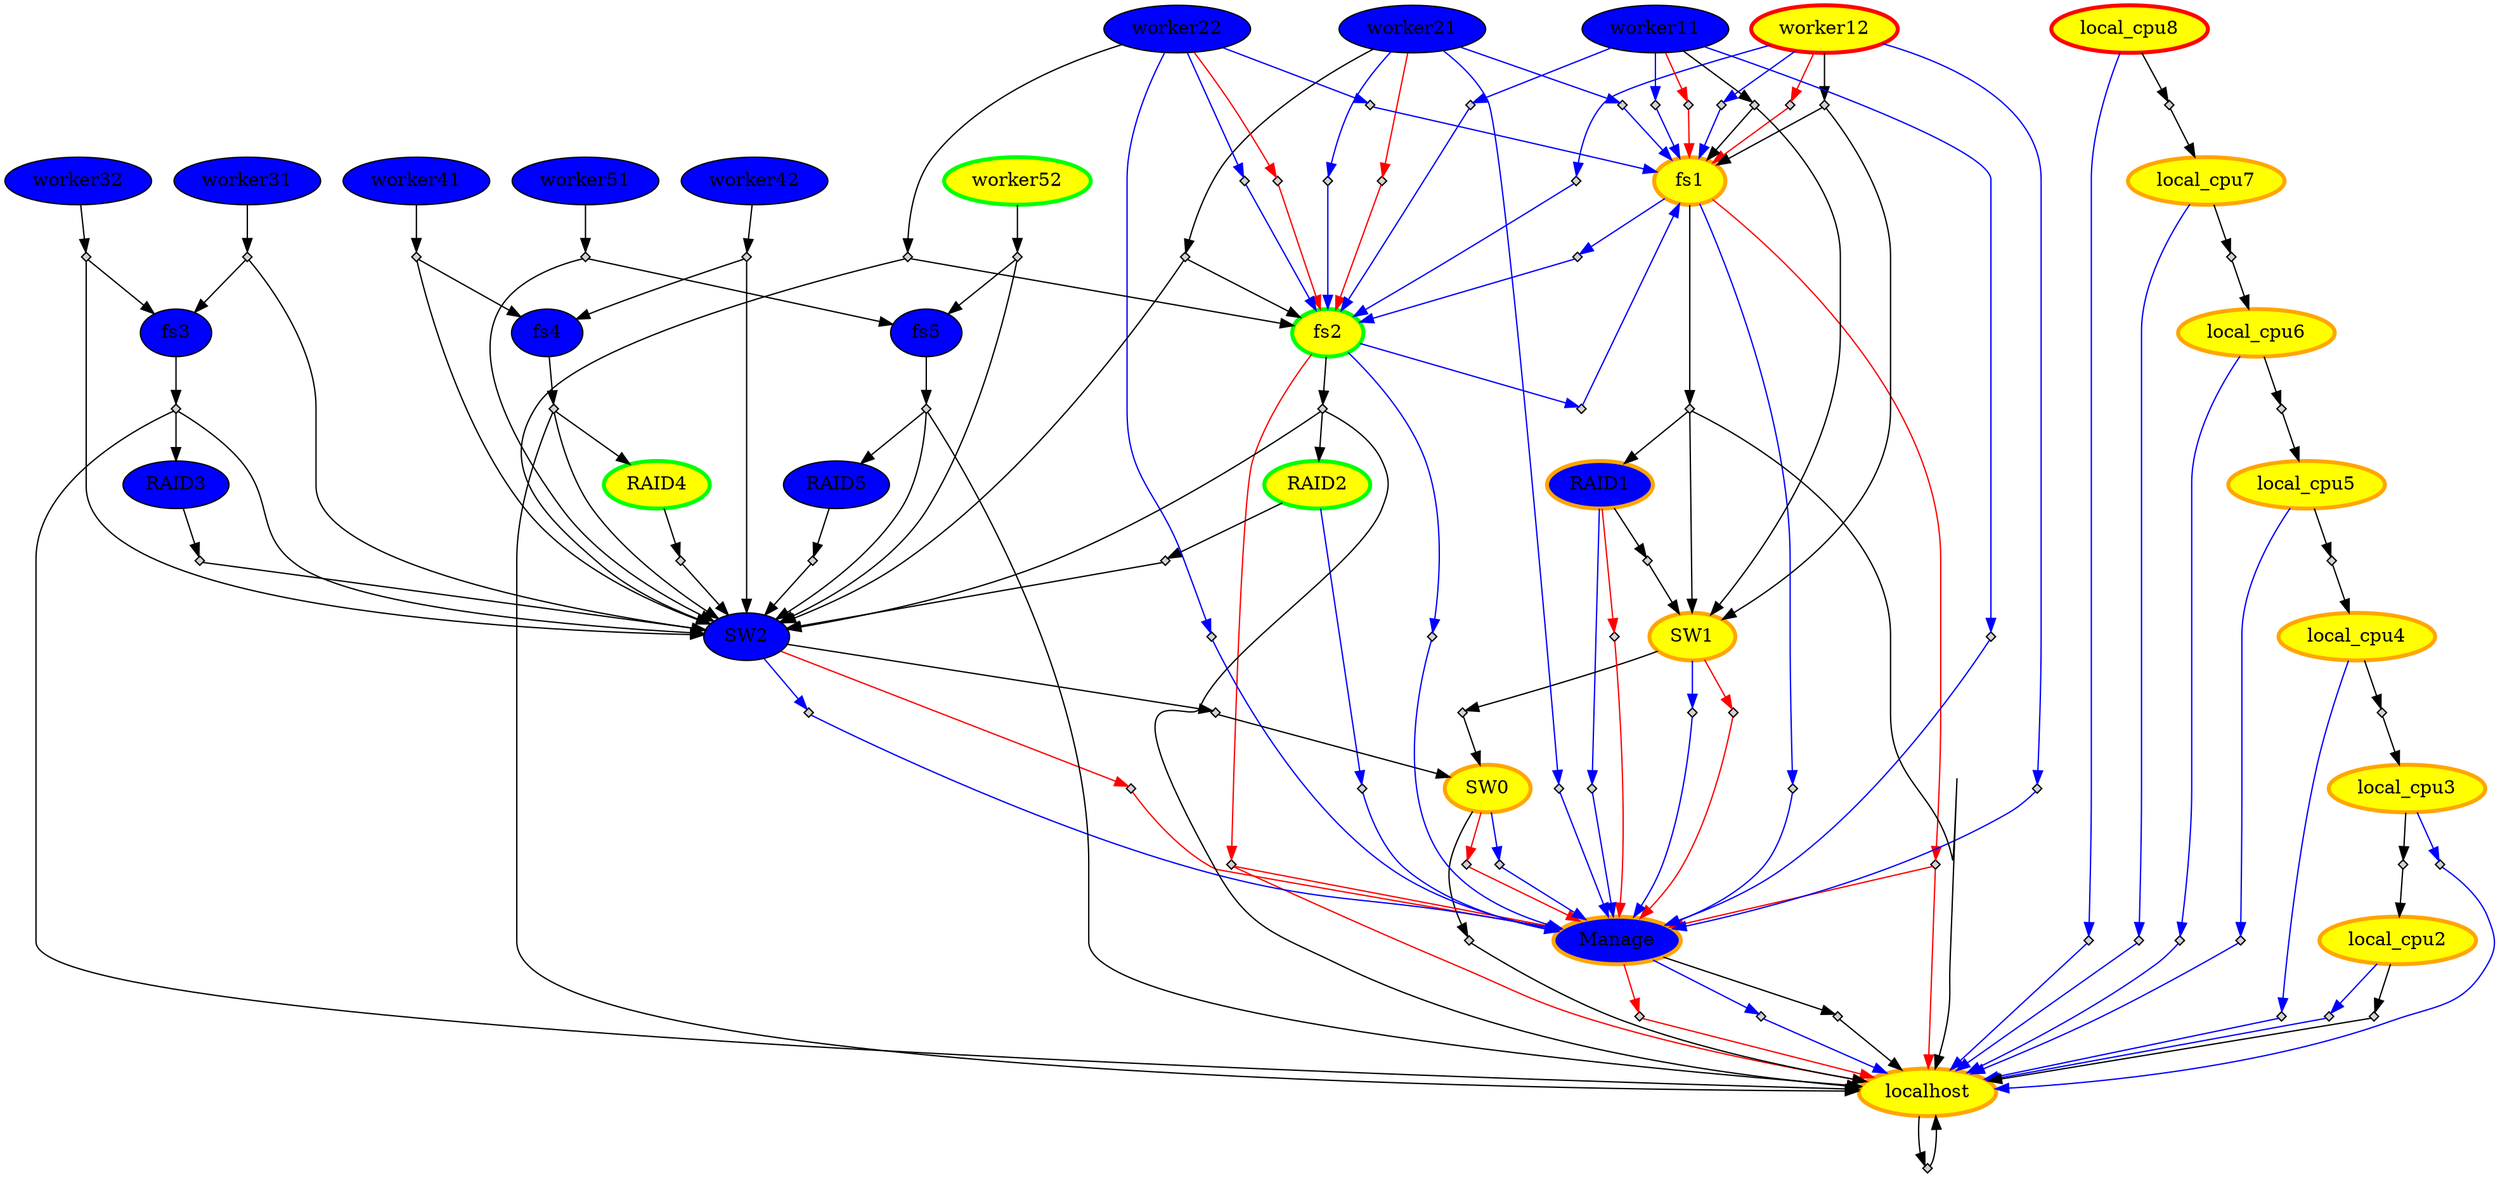 digraph CN { 
"worker42" [style="filled"	 color=black, fillcolor= blue] ;
"worker41" [style="filled"	 color=black, fillcolor= blue] ;
"fs1" [style="filled"	 color=orange, penwidth=3, fillcolor= yellow] ;
"fs2" [style="filled"	 color=green, penwidth=3, fillcolor= yellow] ;
"fs3" [style="filled"	 color=black, fillcolor= blue] ;
"fs4" [style="filled"	 color=black, fillcolor= blue] ;
"fs5" [style="filled"	 color=black, fillcolor= blue] ;
"worker12" [style="filled"	 color=red, penwidth=3, fillcolor= yellow] ;
"worker51" [style="filled"	 color=black, fillcolor= blue] ;
"worker11" [style="filled"	 color=black, fillcolor= blue] ;
"worker52" [style="filled"	 color=green, penwidth=3, fillcolor= yellow] ;
"worker32" [style="filled"	 color=black, fillcolor= blue] ;
"worker31" [style="filled"	 color=black, fillcolor= blue] ;
"local_cpu8" [style="filled"	 color=red, penwidth=3, fillcolor= yellow] ;
"local_cpu4" [style="filled"	 color=orange, penwidth=3, fillcolor= yellow] ;
"local_cpu5" [style="filled"	 color=orange, penwidth=3, fillcolor= yellow] ;
"local_cpu6" [style="filled"	 color=orange, penwidth=3, fillcolor= yellow] ;
"local_cpu7" [style="filled"	 color=orange, penwidth=3, fillcolor= yellow] ;
"local_cpu2" [style="filled"	 color=orange, penwidth=3, fillcolor= yellow] ;
"local_cpu3" [style="filled"	 color=orange, penwidth=3, fillcolor= yellow] ;
"Manage" [style="filled"	 color=orange, penwidth=3, fillcolor= blue] ;
"RAID5" [style="filled"	 color=black, fillcolor= blue] ;
"RAID4" [style="filled"	 color=green, penwidth=3, fillcolor= yellow] ;
"RAID1" [style="filled"	 color=orange, penwidth=3, fillcolor= blue] ;
"localhost" [style="filled"	 color=orange, penwidth=3, fillcolor= yellow] ;
"RAID3" [style="filled"	 color=black, fillcolor= blue] ;
"RAID2" [style="filled"	 color=green, penwidth=3, fillcolor= yellow] ;
"SW1" [style="filled"	 color=orange, penwidth=3, fillcolor= yellow] ;
"SW0" [style="filled"	 color=orange, penwidth=3, fillcolor= yellow] ;
"SW2" [style="filled"	 color=black, fillcolor= blue] ;
"worker21" [style="filled"	 color=black, fillcolor= blue] ;
"worker22" [style="filled"	 color=black, fillcolor= blue] ;
"RAID1" -> "OR:ON:RAID10" [color=red];
"OR:ON:RAID10" [shape=diamond, style=filled, label="", height=.1, width=.1];
   "OR:ON:RAID10" -> "Manage" [color=red];
"Manage" -> "OR:ON:Manage0" [color=red];
"OR:ON:Manage0" [shape=diamond, style=filled, label="", height=.1, width=.1];
   "OR:ON:Manage0" -> "localhost" [color=red];
"fs1" -> "OR:ON:fs10" [color=red];
"OR:ON:fs10" [shape=diamond, style=filled, label="", height=.1, width=.1];
   "OR:ON:fs10" -> "localhost" [color=red];
"OR:ON:fs10" -> "Manage" [color=red];
"fs2" -> "OR:ON:fs20" [color=red];
"OR:ON:fs20" [shape=diamond, style=filled, label="", height=.1, width=.1];
   "OR:ON:fs20" -> "localhost" [color=red];
"OR:ON:fs20" -> "Manage" [color=red];
"worker11" -> "OR:ON:worker110" [color=red];
"OR:ON:worker110" [shape=diamond, style=filled, label="", height=.1, width=.1];
   "OR:ON:worker110" -> "fs1" [color=red];
"worker12" -> "OR:ON:worker120" [color=red];
"OR:ON:worker120" [shape=diamond, style=filled, label="", height=.1, width=.1];
   "OR:ON:worker120" -> "fs1" [color=red];
"SW1" -> "OR:ON:SW10" [color=red];
"OR:ON:SW10" [shape=diamond, style=filled, label="", height=.1, width=.1];
   "OR:ON:SW10" -> "Manage" [color=red];
"SW0" -> "OR:ON:SW00" [color=red];
"OR:ON:SW00" [shape=diamond, style=filled, label="", height=.1, width=.1];
   "OR:ON:SW00" -> "Manage" [color=red];
"SW2" -> "OR:ON:SW20" [color=red];
"OR:ON:SW20" [shape=diamond, style=filled, label="", height=.1, width=.1];
   "OR:ON:SW20" -> "Manage" [color=red];
"worker21" -> "OR:ON:worker210" [color=red];
"OR:ON:worker210" [shape=diamond, style=filled, label="", height=.1, width=.1];
   "OR:ON:worker210" -> "fs2" [color=red];
"worker22" -> "OR:ON:worker220" [color=red];
"OR:ON:worker220" [shape=diamond, style=filled, label="", height=.1, width=.1];
   "OR:ON:worker220" -> "fs2" [color=red];
"local_cpu8" -> "OR:OFF:local_cpu80" [color=blue];
"OR:OFF:local_cpu80" [shape=diamond, style=filled, label="", height=.1, width=.1];
   "OR:OFF:local_cpu80" -> "localhost" [color=blue] ;
"local_cpu4" -> "OR:OFF:local_cpu40" [color=blue];
"OR:OFF:local_cpu40" [shape=diamond, style=filled, label="", height=.1, width=.1];
   "OR:OFF:local_cpu40" -> "localhost" [color=blue] ;
"local_cpu5" -> "OR:OFF:local_cpu50" [color=blue];
"OR:OFF:local_cpu50" [shape=diamond, style=filled, label="", height=.1, width=.1];
   "OR:OFF:local_cpu50" -> "localhost" [color=blue] ;
"local_cpu6" -> "OR:OFF:local_cpu60" [color=blue];
"OR:OFF:local_cpu60" [shape=diamond, style=filled, label="", height=.1, width=.1];
   "OR:OFF:local_cpu60" -> "localhost" [color=blue] ;
"local_cpu7" -> "OR:OFF:local_cpu70" [color=blue];
"OR:OFF:local_cpu70" [shape=diamond, style=filled, label="", height=.1, width=.1];
   "OR:OFF:local_cpu70" -> "localhost" [color=blue] ;
"local_cpu2" -> "OR:OFF:local_cpu20" [color=blue];
"OR:OFF:local_cpu20" [shape=diamond, style=filled, label="", height=.1, width=.1];
   "OR:OFF:local_cpu20" -> "localhost" [color=blue] ;
"local_cpu3" -> "OR:OFF:local_cpu30" [color=blue];
"OR:OFF:local_cpu30" [shape=diamond, style=filled, label="", height=.1, width=.1];
   "OR:OFF:local_cpu30" -> "localhost" [color=blue] ;
"RAID1" -> "OR:OFF:RAID10" [color=blue];
"OR:OFF:RAID10" [shape=diamond, style=filled, label="", height=.1, width=.1];
   "OR:OFF:RAID10" -> "Manage" [color=blue] ;
"worker12" -> "OR:OFF:worker120" [color=blue];
"OR:OFF:worker120" [shape=diamond, style=filled, label="", height=.1, width=.1];
   "OR:OFF:worker120" -> "fs1" [color=blue] ;
"worker12" -> "OR:OFF:worker121" [color=blue];
"OR:OFF:worker121" [shape=diamond, style=filled, label="", height=.1, width=.1];
   "OR:OFF:worker121" -> "fs2" [color=blue] ;
"worker12" -> "OR:OFF:worker122" [color=blue];
"OR:OFF:worker122" [shape=diamond, style=filled, label="", height=.1, width=.1];
   "OR:OFF:worker122" -> "Manage" [color=blue] ;
"Manage" -> "OR:OFF:Manage0" [color=blue];
"OR:OFF:Manage0" [shape=diamond, style=filled, label="", height=.1, width=.1];
   "OR:OFF:Manage0" -> "localhost" [color=blue] ;
"fs1" -> "OR:OFF:fs10" [color=blue];
"OR:OFF:fs10" [shape=diamond, style=filled, label="", height=.1, width=.1];
   "OR:OFF:fs10" -> "fs2" [color=blue] ;
"fs1" -> "OR:OFF:fs11" [color=blue];
"OR:OFF:fs11" [shape=diamond, style=filled, label="", height=.1, width=.1];
   "OR:OFF:fs11" -> "Manage" [color=blue] ;
"fs2" -> "OR:OFF:fs20" [color=blue];
"OR:OFF:fs20" [shape=diamond, style=filled, label="", height=.1, width=.1];
   "OR:OFF:fs20" -> "fs1" [color=blue] ;
"fs2" -> "OR:OFF:fs21" [color=blue];
"OR:OFF:fs21" [shape=diamond, style=filled, label="", height=.1, width=.1];
   "OR:OFF:fs21" -> "Manage" [color=blue] ;
"worker11" -> "OR:OFF:worker110" [color=blue];
"OR:OFF:worker110" [shape=diamond, style=filled, label="", height=.1, width=.1];
   "OR:OFF:worker110" -> "fs1" [color=blue] ;
"worker11" -> "OR:OFF:worker111" [color=blue];
"OR:OFF:worker111" [shape=diamond, style=filled, label="", height=.1, width=.1];
   "OR:OFF:worker111" -> "fs2" [color=blue] ;
"worker11" -> "OR:OFF:worker112" [color=blue];
"OR:OFF:worker112" [shape=diamond, style=filled, label="", height=.1, width=.1];
   "OR:OFF:worker112" -> "Manage" [color=blue] ;
"RAID2" -> "OR:OFF:RAID20" [color=blue];
"OR:OFF:RAID20" [shape=diamond, style=filled, label="", height=.1, width=.1];
   "OR:OFF:RAID20" -> "Manage" [color=blue] ;
"SW1" -> "OR:OFF:SW10" [color=blue];
"OR:OFF:SW10" [shape=diamond, style=filled, label="", height=.1, width=.1];
   "OR:OFF:SW10" -> "Manage" [color=blue] ;
"SW0" -> "OR:OFF:SW00" [color=blue];
"OR:OFF:SW00" [shape=diamond, style=filled, label="", height=.1, width=.1];
   "OR:OFF:SW00" -> "Manage" [color=blue] ;
"SW2" -> "OR:OFF:SW20" [color=blue];
"OR:OFF:SW20" [shape=diamond, style=filled, label="", height=.1, width=.1];
   "OR:OFF:SW20" -> "Manage" [color=blue] ;
"worker21" -> "OR:OFF:worker210" [color=blue];
"OR:OFF:worker210" [shape=diamond, style=filled, label="", height=.1, width=.1];
   "OR:OFF:worker210" -> "fs1" [color=blue] ;
"worker21" -> "OR:OFF:worker211" [color=blue];
"OR:OFF:worker211" [shape=diamond, style=filled, label="", height=.1, width=.1];
   "OR:OFF:worker211" -> "fs2" [color=blue] ;
"worker21" -> "OR:OFF:worker212" [color=blue];
"OR:OFF:worker212" [shape=diamond, style=filled, label="", height=.1, width=.1];
   "OR:OFF:worker212" -> "Manage" [color=blue] ;
"worker22" -> "OR:OFF:worker220" [color=blue];
"OR:OFF:worker220" [shape=diamond, style=filled, label="", height=.1, width=.1];
   "OR:OFF:worker220" -> "fs1" [color=blue] ;
"worker22" -> "OR:OFF:worker221" [color=blue];
"OR:OFF:worker221" [shape=diamond, style=filled, label="", height=.1, width=.1];
   "OR:OFF:worker221" -> "fs2" [color=blue] ;
"worker22" -> "OR:OFF:worker222" [color=blue];
"OR:OFF:worker222" [shape=diamond, style=filled, label="", height=.1, width=.1];
   "OR:OFF:worker222" -> "Manage" [color=blue] ;
"worker42" -> "OR:RUN:worker420";
"OR:RUN:worker420" [shape=diamond, style=filled, label="", height=.1, width=.1];
   "OR:RUN:worker420" -> "fs4";
"OR:RUN:worker420" -> "SW2";
"worker41" -> "OR:RUN:worker410";
"OR:RUN:worker410" [shape=diamond, style=filled, label="", height=.1, width=.1];
   "OR:RUN:worker410" -> "fs4";
"OR:RUN:worker410" -> "SW2";
"fs1" -> "OR:RUN:fs10";
"OR:RUN:fs10" [shape=diamond, style=filled, label="", height=.1, width=.1];
   "OR:RUN:fs10" -> "localhost";
"OR:RUN:fs10" -> "RAID1";
"OR:RUN:fs10" -> "SW1";
"fs2" -> "OR:RUN:fs20";
"OR:RUN:fs20" [shape=diamond, style=filled, label="", height=.1, width=.1];
   "OR:RUN:fs20" -> "localhost";
"OR:RUN:fs20" -> "RAID2";
"OR:RUN:fs20" -> "SW2";
"fs3" -> "OR:RUN:fs30";
"OR:RUN:fs30" [shape=diamond, style=filled, label="", height=.1, width=.1];
   "OR:RUN:fs30" -> "localhost";
"OR:RUN:fs30" -> "RAID3";
"OR:RUN:fs30" -> "SW2";
"fs4" -> "OR:RUN:fs40";
"OR:RUN:fs40" [shape=diamond, style=filled, label="", height=.1, width=.1];
   "OR:RUN:fs40" -> "localhost";
"OR:RUN:fs40" -> "RAID4";
"OR:RUN:fs40" -> "SW2";
"fs5" -> "OR:RUN:fs50";
"OR:RUN:fs50" [shape=diamond, style=filled, label="", height=.1, width=.1];
   "OR:RUN:fs50" -> "localhost";
"OR:RUN:fs50" -> "RAID5";
"OR:RUN:fs50" -> "SW2";
"worker12" -> "OR:RUN:worker120";
"OR:RUN:worker120" [shape=diamond, style=filled, label="", height=.1, width=.1];
   "OR:RUN:worker120" -> "fs1";
"OR:RUN:worker120" -> "SW1";
"worker51" -> "OR:RUN:worker510";
"OR:RUN:worker510" [shape=diamond, style=filled, label="", height=.1, width=.1];
   "OR:RUN:worker510" -> "fs5";
"OR:RUN:worker510" -> "SW2";
"worker11" -> "OR:RUN:worker110";
"OR:RUN:worker110" [shape=diamond, style=filled, label="", height=.1, width=.1];
   "OR:RUN:worker110" -> "fs1";
"OR:RUN:worker110" -> "SW1";
"worker52" -> "OR:RUN:worker520";
"OR:RUN:worker520" [shape=diamond, style=filled, label="", height=.1, width=.1];
   "OR:RUN:worker520" -> "fs5";
"OR:RUN:worker520" -> "SW2";
"worker32" -> "OR:RUN:worker320";
"OR:RUN:worker320" [shape=diamond, style=filled, label="", height=.1, width=.1];
   "OR:RUN:worker320" -> "fs3";
"OR:RUN:worker320" -> "SW2";
"worker31" -> "OR:RUN:worker310";
"OR:RUN:worker310" [shape=diamond, style=filled, label="", height=.1, width=.1];
   "OR:RUN:worker310" -> "fs3";
"OR:RUN:worker310" -> "SW2";
"local_cpu8" -> "OR:RUN:local_cpu80";
"OR:RUN:local_cpu80" [shape=diamond, style=filled, label="", height=.1, width=.1];
   "OR:RUN:local_cpu80" -> "local_cpu7";
"local_cpu4" -> "OR:RUN:local_cpu40";
"OR:RUN:local_cpu40" [shape=diamond, style=filled, label="", height=.1, width=.1];
   "OR:RUN:local_cpu40" -> "local_cpu3";
"local_cpu5" -> "OR:RUN:local_cpu50";
"OR:RUN:local_cpu50" [shape=diamond, style=filled, label="", height=.1, width=.1];
   "OR:RUN:local_cpu50" -> "local_cpu4";
"local_cpu6" -> "OR:RUN:local_cpu60";
"OR:RUN:local_cpu60" [shape=diamond, style=filled, label="", height=.1, width=.1];
   "OR:RUN:local_cpu60" -> "local_cpu5";
"local_cpu7" -> "OR:RUN:local_cpu70";
"OR:RUN:local_cpu70" [shape=diamond, style=filled, label="", height=.1, width=.1];
   "OR:RUN:local_cpu70" -> "local_cpu6";
"local_cpu2" -> "OR:RUN:local_cpu20";
"OR:RUN:local_cpu20" [shape=diamond, style=filled, label="", height=.1, width=.1];
   "OR:RUN:local_cpu20" -> "localhost";
"local_cpu3" -> "OR:RUN:local_cpu30";
"OR:RUN:local_cpu30" [shape=diamond, style=filled, label="", height=.1, width=.1];
   "OR:RUN:local_cpu30" -> "local_cpu2";
"Manage" -> "OR:RUN:Manage0";
"OR:RUN:Manage0" [shape=diamond, style=filled, label="", height=.1, width=.1];
   "OR:RUN:Manage0" -> "localhost";
"RAID5" -> "OR:RUN:RAID50";
"OR:RUN:RAID50" [shape=diamond, style=filled, label="", height=.1, width=.1];
   "OR:RUN:RAID50" -> "SW2";
"RAID4" -> "OR:RUN:RAID40";
"OR:RUN:RAID40" [shape=diamond, style=filled, label="", height=.1, width=.1];
   "OR:RUN:RAID40" -> "SW2";
"RAID1" -> "OR:RUN:RAID10";
"OR:RUN:RAID10" [shape=diamond, style=filled, label="", height=.1, width=.1];
   "OR:RUN:RAID10" -> "SW1";
"localhost" -> "OR:RUN:localhost0";
"OR:RUN:localhost0" [shape=diamond, style=filled, label="", height=.1, width=.1];
   "OR:RUN:localhost0" -> "localhost";
"RAID3" -> "OR:RUN:RAID30";
"OR:RUN:RAID30" [shape=diamond, style=filled, label="", height=.1, width=.1];
   "OR:RUN:RAID30" -> "SW2";
"RAID2" -> "OR:RUN:RAID20";
"OR:RUN:RAID20" [shape=diamond, style=filled, label="", height=.1, width=.1];
   "OR:RUN:RAID20" -> "SW2";
"SW1" -> "OR:RUN:SW10";
"OR:RUN:SW10" [shape=diamond, style=filled, label="", height=.1, width=.1];
   "OR:RUN:SW10" -> "SW0";
"SW0" -> "OR:RUN:SW00";
"OR:RUN:SW00" [shape=diamond, style=filled, label="", height=.1, width=.1];
   "OR:RUN:SW00" -> "localhost";
"SW2" -> "OR:RUN:SW20";
"OR:RUN:SW20" [shape=diamond, style=filled, label="", height=.1, width=.1];
   "OR:RUN:SW20" -> "SW0";
"worker21" -> "OR:RUN:worker210";
"OR:RUN:worker210" [shape=diamond, style=filled, label="", height=.1, width=.1];
   "OR:RUN:worker210" -> "fs2";
"OR:RUN:worker210" -> "SW2";
"worker22" -> "OR:RUN:worker220";
"OR:RUN:worker220" [shape=diamond, style=filled, label="", height=.1, width=.1];
   "OR:RUN:worker220" -> "fs2";
"OR:RUN:worker220" -> "SW2";
}
